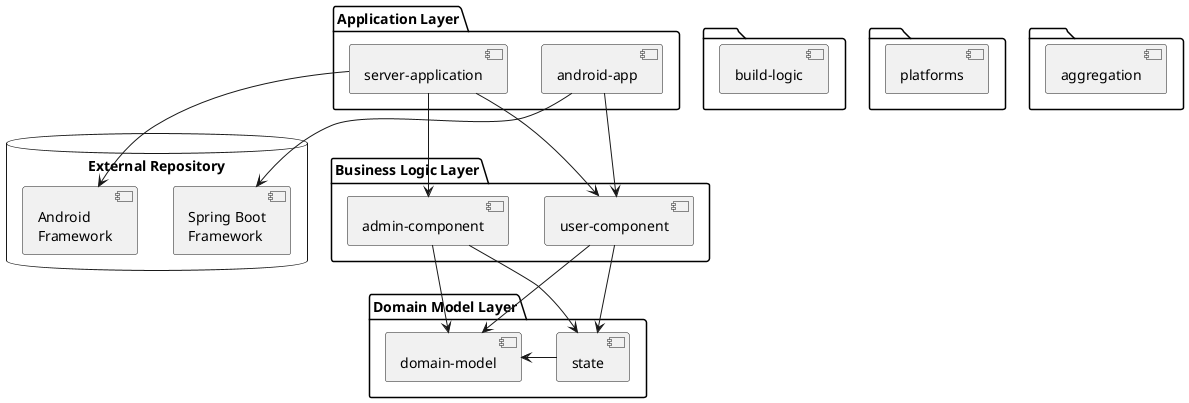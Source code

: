 @startuml

database "External Repository" {
  [Spring Boot\nFramework] as SpringBoot
  [Android\nFramework] as Android
}

package "Application Layer" {
  [server-application]
  [android-app]
}

package "Business Logic Layer" {
  [user-component]
  [admin-component]
}

package "Domain Model Layer" {
  [domain-model] <-right- [state]
}

[server-application] -down-> [user-component]
[server-application] -down-> [admin-component]
[android-app] -down-> [user-component]

[user-component] -down-> [domain-model]
[user-component] -down-> [state]

[admin-component] -down-> [domain-model]
[admin-component] -down-> [state]

[android-app] -down-> [SpringBoot]
[server-application] -down-> [Android]

folder {
   [build-logic]
}
folder {
   [platforms]
}
folder {
    [aggregation]
}

@enduml

